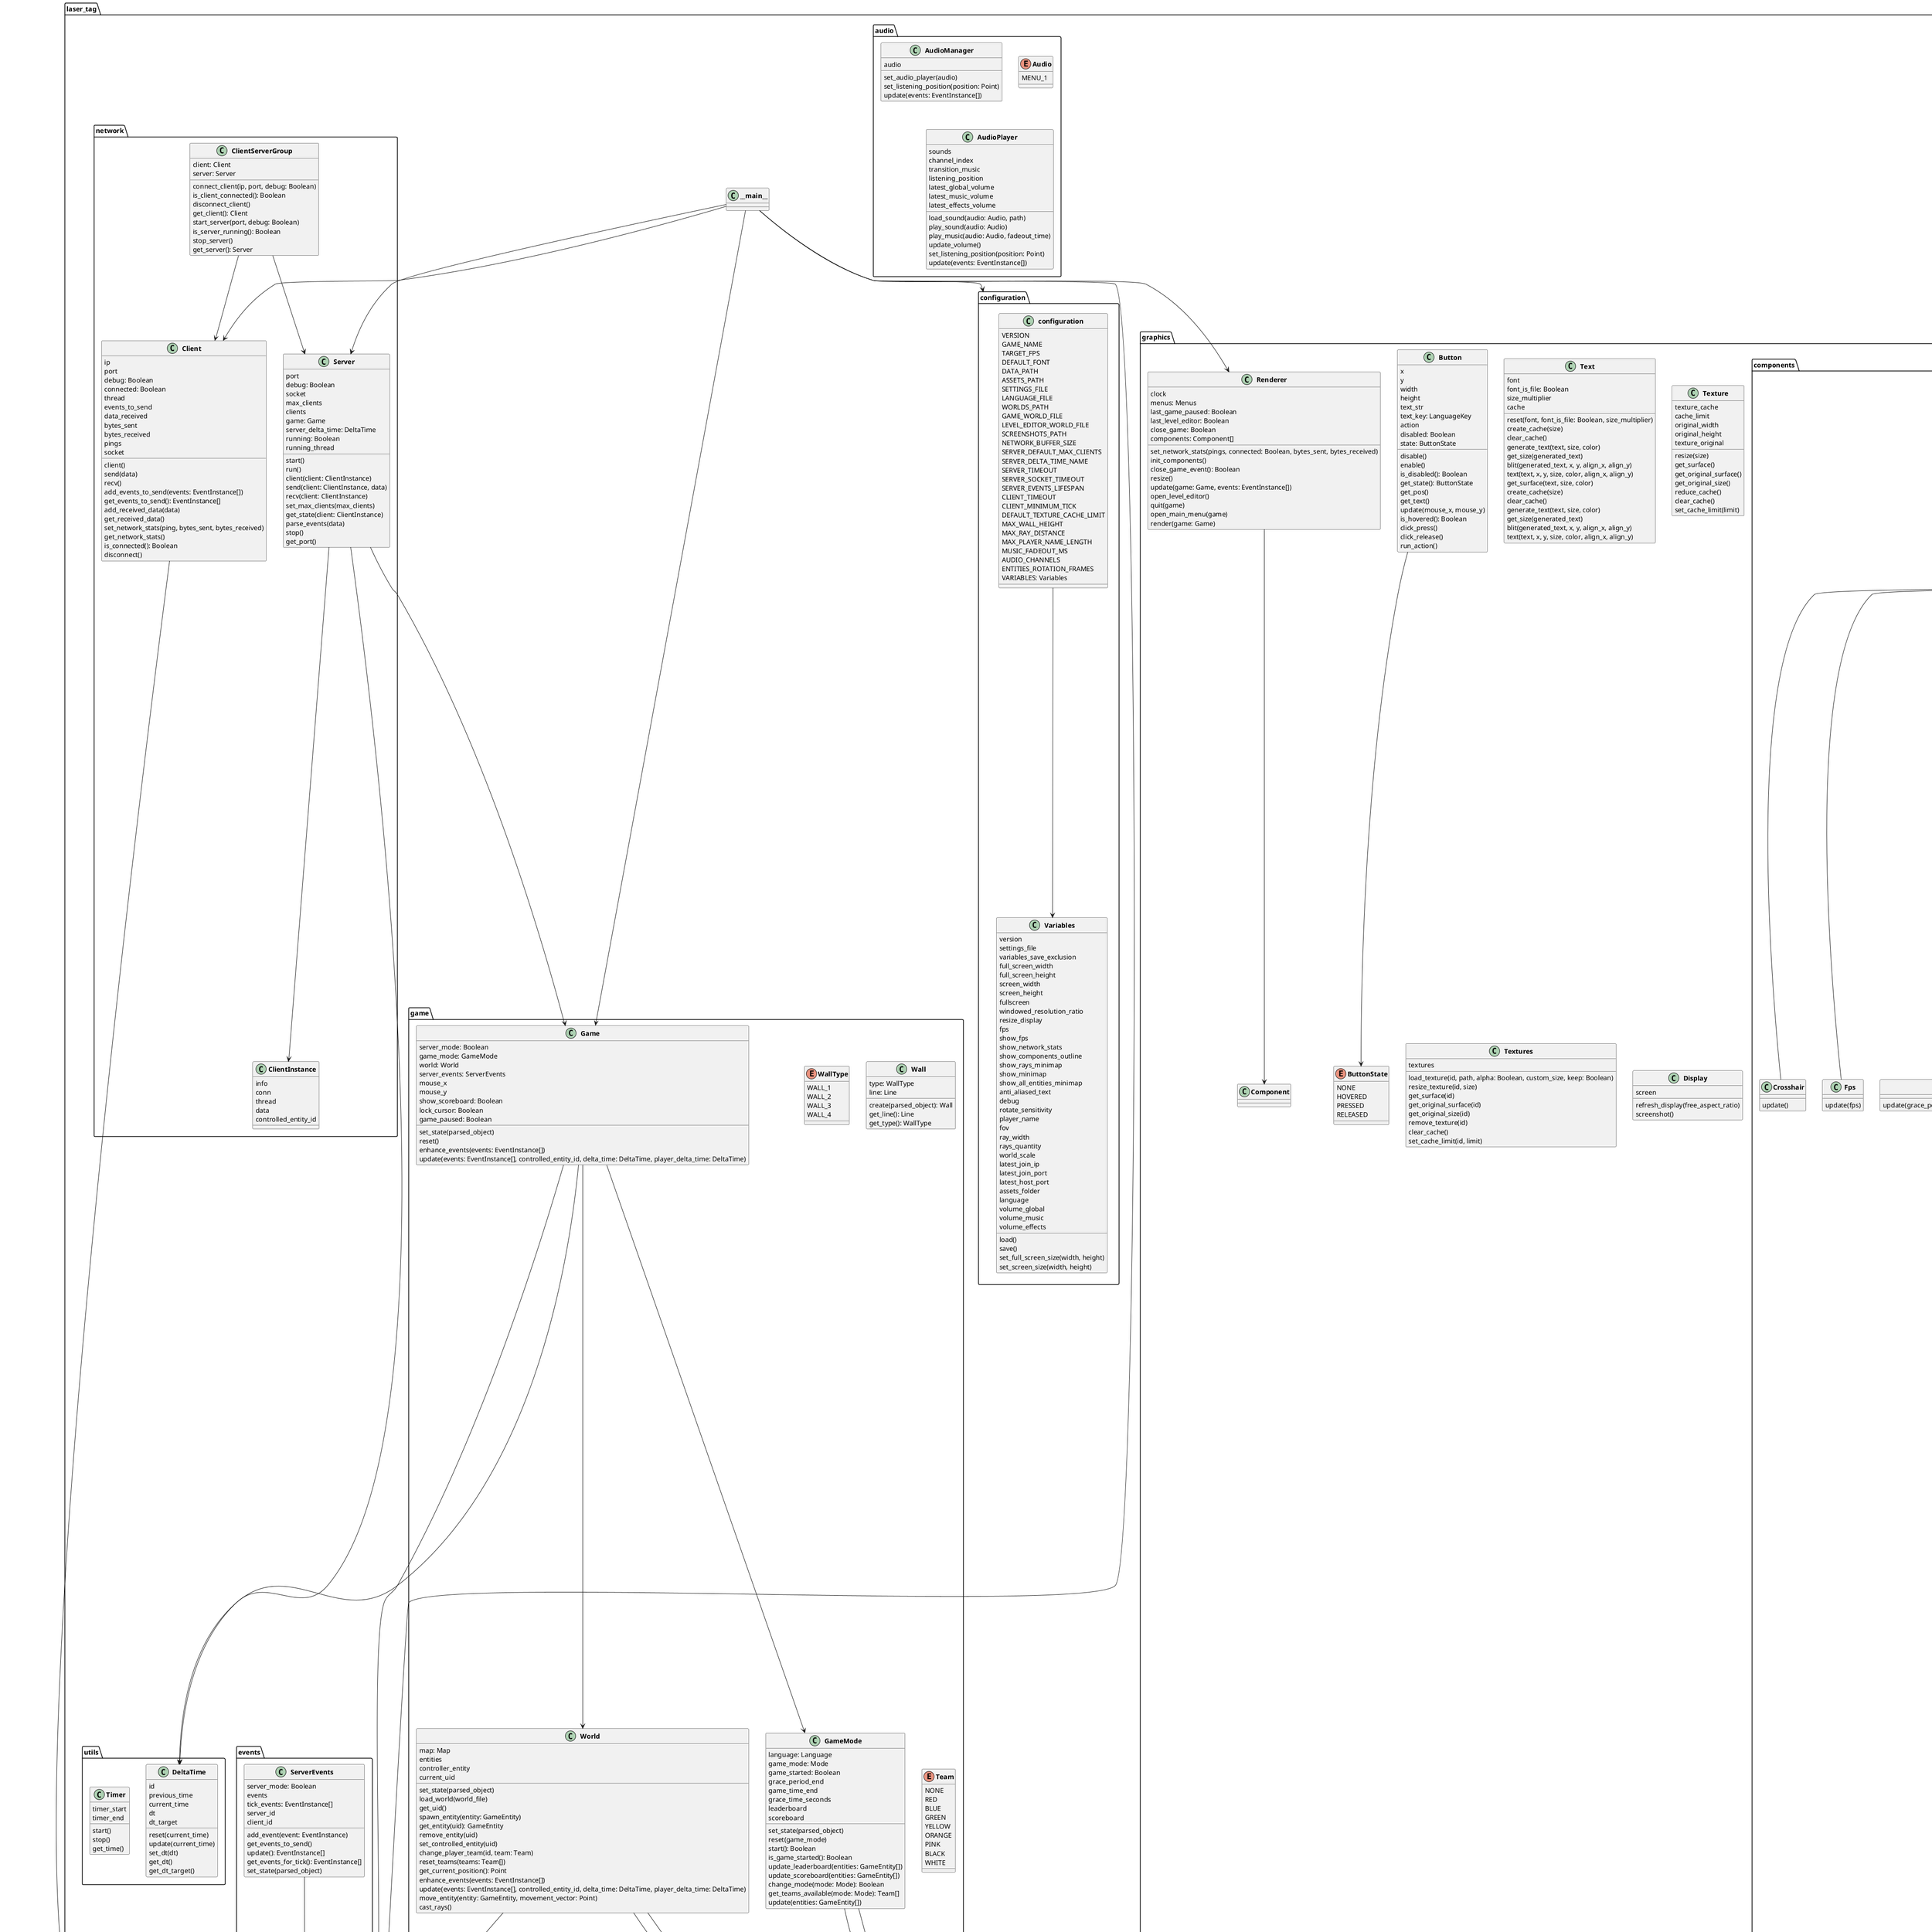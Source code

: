 @startuml "Laser Tag Diagram"

skinparam classFontStyle Bold

package laser_tag {
    package configuration {
        class configuration {
            VERSION
            GAME_NAME
            TARGET_FPS
            DEFAULT_FONT
            DATA_PATH
            ASSETS_PATH
            SETTINGS_FILE
            LANGUAGE_FILE
            WORLDS_PATH
            GAME_WORLD_FILE
            LEVEL_EDITOR_WORLD_FILE
            SCREENSHOTS_PATH
            NETWORK_BUFFER_SIZE
            SERVER_DEFAULT_MAX_CLIENTS
            SERVER_DELTA_TIME_NAME
            SERVER_TIMEOUT
            SERVER_SOCKET_TIMEOUT
            SERVER_EVENTS_LIFESPAN
            CLIENT_TIMEOUT
            CLIENT_MINIMUM_TICK
            DEFAULT_TEXTURE_CACHE_LIMIT
            MAX_WALL_HEIGHT
            MAX_RAY_DISTANCE
            MAX_PLAYER_NAME_LENGTH
            MUSIC_FADEOUT_MS
            AUDIO_CHANNELS
            ENTITIES_ROTATION_FRAMES
            VARIABLES: Variables
        }

        class Variables {
            version
            settings_file
            variables_save_exclusion
            full_screen_width
            full_screen_height
            screen_width
            screen_height
            fullscreen
            windowed_resolution_ratio
            resize_display
            fps
            show_fps
            show_network_stats
            show_components_outline
            show_rays_minimap
            show_minimap
            show_all_entities_minimap
            anti_aliased_text
            debug
            rotate_sensitivity
            player_name
            fov
            ray_width
            rays_quantity
            world_scale
            latest_join_ip
            latest_join_port
            latest_host_port
            assets_folder
            language
            volume_global
            volume_music
            volume_effects

            load()
            save()
            set_full_screen_size(width, height)
            set_screen_size(width, height)
        }

        configuration --> Variables
    }

    package math {
        class Circle
        {
            origin: Point
            radius

            create(parsed_object): Circle
            collides_with(other): Boolean
            collides_with_circle(other: Circle): Boolean
            collides_with_point(other: Point): Boolean
            collides_with_segment(other: Line): Boolean
        }

        class Line {
            point1: Point
            point2: Point
            distance
            rotation
            margin

            create(parsed_object): Line
            get_intersection_line(line: Line): Point
            get_intersection_segment(line: Line): Point
            get_coordinates(map_bounds)
            get_distance()
            get_rotation()
        }

        class Point {
            x
            y

            create(parsed_object): Point
        }

        Box --> Point
        Circle --> Point
        Circle --> Line
        Line --> Point
    }

    package utils {
        class DeltaTime {
            id
            previous_time
            current_time
            dt
            dt_target

            reset(current_time)
            update(current_time)
            set_dt(dt)
            get_dt()
            get_dt_target()
        }

        class Timer {
            timer_start
            timer_end

            start()
            stop()
            get_time()
        }
    }

    package events {
        enum Event {
            NONE
            TICK
            START_GAME
            CHANGE_GAME_MODE
            CHANGE_PLAYER_TEAM
            PLAYER_JOIN
            PLAYER_LEAVE
            PLAY_SOUND
            PLAY_SOUND_LOCAL
            MESSAGE
            TYPE_CHAR
            GAME_MOVE
            GAME_MOVE_FORWARD
            GAME_MOVE_BACKWARD
            GAME_MOVE_LEFT
            GAME_MOVE_RIGHT
            GAME_RUN
            GAME_JUMP
            GAME_CROUCH
            GAME_RELOAD
            GAME_SHOOT
            GAME_ROTATE
            GAME_SCOREBOARD
            KEY_ESCAPE
            KEY_ESCAPE_PRESS
            KEY_RETURN
            KEY_RETURN_PRESS
            KEY_BACKSPACE
            KEY_BACKSPACE_PRESS
            KEY_TAB
            KEY_UP
            KEY_DOWN
            KEY_LEFT
            KEY_RIGHT
            MOUSE_MOVE
            MOUSE_LEFT_CLICK
            MOUSE_LEFT_CLICK_PRESS
            MOUSE_LEFT_CLICK_RELEASE
            MOUSE_RIGHT_CLICK
            MOUSE_RIGHT_CLICK_PRESS
            MOUSE_RIGHT_CLICK_RELEASE
            MOUSE_MIDDLE_CLICK
            MOUSE_MIDDLE_CLICK_PRESS
            MOUSE_MIDDLE_CLICK_RELEASE
            MOUSE_SCROLL_UP
            MOUSE_SCROLL_DOWN
            WINDOW_RESIZE
            WINDOW_FULLSCREEN
            WINDOW_QUIT
            SCREENSHOT
        }

        class EventInstance {
            timestamp
            id
            data
            local: Boolean
            game: Boolean
            server: Boolean

            create(parsed_object): EventInstance
        }

        class ServerEvents {
            server_mode: Boolean
            events
            tick_events: EventInstance[]
            server_id
            client_id

            add_event(event: EventInstance)
            get_events_to_send()
            update(): EventInstance[]
            get_events_for_tick(): EventInstance[]
            set_state(parsed_object)
        }

        EventInstance --> Event
        ServerEvents --> EventInstance
    }

    package audio {
        enum Audio {
            MENU_1
        }

        class AudioManager {
            audio

            set_audio_player(audio)
            set_listening_position(position: Point)
            update(events: EventInstance[])
        }

        class AudioPlayer {
            sounds
            channel_index
            transition_music
            listening_position
            latest_global_volume
            latest_music_volume
            latest_effects_volume

            load_sound(audio: Audio, path)
            play_sound(audio: Audio)
            play_music(audio: Audio, fadeout_time)
            update_volume()
            set_listening_position(position: Point)
            update(events: EventInstance[])
        }
    }

    package entities {
        class Entity {
            position: Point
            collider: Circle
            rotation
            alive: Boolean

            create(parsed_object): Entity
            move(x, y)
            collides_with(other: Entity): Boolean
        }

        class GameEntity extends Entity {
            move_speed
            run_speed_multiplier
            crouch_speed_multiplier
            attack_speed
            next_attack_timestamps
            damages
            can_move: Boolean
            can_attack: Boolean
            can_be_attacked: Boolean
            is_running: Boolean
            is_crouching: Boolean
            score
            score_reward
            eliminations
            deaths
            team
            hp

            create(parsed_object): GameEntity
            entity_radius()
            reset()
            move(x, y)
            set_max_hp(max_hp)
            death(no_deletion: Boolean)
            attack(): Boolean
            check_can_be_attacked(): Boolean
            damage(damage): Boolean
            heal(heal)
            on_hit(entity: GameEntity)
            on_kill(entity: GameEntity)
        }

        class BarrelShort extends GameEntity {
            create(parsed_object): BarrelShort
            entity_radius()
            death()
        }

        class BarrelTall extends GameEntity {
            create(parsed_object): BarrelTall
            entity_radius()
            death()
        }

        class Player extends GameEntity {
            name
            deactivation_time
            deactivated_until_timestamp
            deactivation_time_ratio

            create(parsed_object): Player
            entity_radius()
            get_deactivation_time_ratio()
            death()
            check_can_be_attacked()
            set_name(name)
        }

        class LaserRay extends Entity {
            end_position
            parent_id
            get_entity_fct
            time_to_live

            create(parsed_object): LaserRay
            entity_radius()
            on_hit(entity: GameEntity)
            on_kill(entity: GameEntity)
            death()
            attack(): Boolean
            give_stats_to_parent()
            collides_with(other: Entity): Boolean
        }

        Entity --> Point
        Entity --> Circle
    }

    package game {
        class Game {
            server_mode: Boolean
            game_mode: GameMode
            world: World
            server_events: ServerEvents
            mouse_x
            mouse_y
            show_scoreboard: Boolean
            lock_cursor: Boolean
            game_paused: Boolean

            set_state(parsed_object)
            reset()
            enhance_events(events: EventInstance[])
            update(events: EventInstance[], controlled_entity_id, delta_time: DeltaTime, player_delta_time: DeltaTime)
        }

        enum Mode {
            SOLO
            TEAM
            SOLO_ELIMINATION
            TEAM_ELIMINATION
        }

        class GameMode {
            language: Language
            game_mode: Mode
            game_started: Boolean
            grace_period_end
            game_time_end
            grace_time_seconds
            leaderboard
            scoreboard

            set_state(parsed_object)
            reset(game_mode)
            start(): Boolean
            is_game_started(): Boolean
            update_leaderboard(entities: GameEntity[])
            update_scoreboard(entities: GameEntity[])
            change_mode(mode: Mode): Boolean
            get_teams_available(mode: Mode): Team[]
            update(entities: GameEntity[])
        }

        enum WallType {
            WALL_1
            WALL_2
            WALL_3
            WALL_4
        }

        class Wall {
            type: WallType
            line: Line

            create(parsed_object): Wall
            get_line(): Line
            get_type(): WallType
        }

        class Map {
            walls: Wall[]
            spawn_points: Point[]
            spatial_partitioning
            map_min_x
            map_min_y
            map_max_x
            map_max_y
            margin

            set_walls(walls: Wall[])
            get_spawn_point(): Point
            get_map_bounds()
            generate_partitioning_cache()
            collides_with(collider: Circle): Boolean
            cast_ray(origin: Point, direction): Ray
        }

        class World {
            map: Map
            entities
            controller_entity
            current_uid

            set_state(parsed_object)
            load_world(world_file)
            get_uid()
            spawn_entity(entity: GameEntity)
            get_entity(uid): GameEntity
            remove_entity(uid)
            set_controlled_entity(uid)
            change_player_team(id, team: Team)
            reset_teams(teams: Team[])
            get_current_position(): Point
            enhance_events(events: EventInstance[])
            update(events: EventInstance[], controlled_entity_id, delta_time: DeltaTime, player_delta_time: DeltaTime)
            move_entity(entity: GameEntity, movement_vector: Point)
            cast_rays()
        }

        class Ray {
            origin: Point
            direction
            distance

            set_hit(hit_point: Point, hit_infos, distance)
        }

        enum Team {
            NONE
            RED
            BLUE
            GREEN
            YELLOW
            ORANGE
            PINK
            BLACK
            WHITE
        }

        Game --> GameMode
        Game --> World
        Game --> EventInstance
        Game --> DeltaTime
        GameMode --> Mode
        GameMode --> GameEntity
        World --> Map
        World --> GameEntity
        World --> EventInstance
        Map --> Point
        Map --> Circle
        Map --> Ray
        Ray --> Point
    }

    package network {
        class Client {
            ip
            port
            debug: Boolean
            connected: Boolean
            thread
            events_to_send
            data_received
            bytes_sent
            bytes_received
            pings
            socket

            client()
            send(data)
            recv()
            add_events_to_send(events: EventInstance[])
            get_events_to_send(): EventInstance[]
            add_received_data(data)
            get_received_data()
            set_network_stats(ping, bytes_sent, bytes_received)
            get_network_stats()
            is_connected(): Boolean
            disconnect()
        }

        class Server {
            port
            debug: Boolean
            socket
            max_clients
            clients
            game: Game
            server_delta_time: DeltaTime
            running: Boolean
            running_thread

            start()
            run()
            client(client: ClientInstance)
            send(client: ClientInstance, data)
            recv(client: ClientInstance)
            set_max_clients(max_clients)
            get_state(client: ClientInstance)
            parse_events(data)
            stop()
            get_port()
        }

        class ClientInstance {
            info
            conn
            thread
            data
            controlled_entity_id
        }

        class ClientServerGroup {
            client: Client
            server: Server

            connect_client(ip, port, debug: Boolean)
            is_client_connected(): Boolean
            disconnect_client()
            get_client(): Client
            start_server(port, debug: Boolean)
            is_server_running(): Boolean
            stop_server()
            get_server(): Server
        }

        ClientServerGroup --> Client
        ClientServerGroup --> Server
        Client --> EventInstance
        Server --> Game
        Server --> DeltaTime
        Server --> ClientInstance
    }

    package language {
        enum LanguageKey {
            GAME_NAME
            DEFAULT_PLAYER_NAME
            NETWORK_STATS_CONNECTED
            NETWORK_STATS_DISCONNECTED
            NETWORK_STATS_CONNECTING
            NETWORK_STATS_PING
            NETWORK_STATS_AVG_SEND_TICK
            NETWORK_STATS_SEND_SECOND
            NETWORK_STATS_AVG_SEND
            NETWORK_STATS_MAX_SEND
            NETWORK_STATS_AVG_RECV
            NETWORK_STATS_MAX_RECV
            NETWORK_STATS_KBITS_UNIT
            LEVEL_EDITOR_QUIT
            LEVEL_EDITOR_SAVE
            LEVEL_EDITOR_LOAD
            LEVEL_EDITOR_PLACE
            LEVEL_EDITOR_MOVE
            LEVEL_EDITOR_SNAP
            LEVEL_EDITOR_GRID
            LEVEL_EDITOR_PREVIEW
            LEVEL_EDITOR_HELP
            LEVEL_EDITOR_ITEM_WALL_1
            LEVEL_EDITOR_ITEM_WALL_2
            LEVEL_EDITOR_ITEM_WALL_3
            LEVEL_EDITOR_ITEM_WALL_4
            LEVEL_EDITOR_ITEM_BARREL_SHORT
            LEVEL_EDITOR_ITEM_BARREL_TALL
            LEVEL_EDITOR_ITEM_SPAWN_POINT
            GAME_FPS
            GAME_SCOREBOARD_TITLE
            GAME_SCOREBOARD_TEAM
            GAME_SCOREBOARD_NAME
            GAME_SCOREBOARD_SCORE
            GAME_SCOREBOARD_ELIMINATIONS
            GAME_SCOREBOARD_DEATHS
            MENU_MAIN_PLAY
            MENU_MAIN_SETTINGS
            MENU_MAIN_QUIT
            MENU_PAUSE_TITLE
            MENU_PAUSE_INFORMATION
            MENU_PAUSE_RESUME
            MENU_PAUSE_SETTINGS
            MENU_PAUSE_QUIT
            MENU_CONFIRMATION_YES
            MENU_CONFIRMATION_NO
            MENU_CONFIRMATION_QUIT_GAME
            MENU_CONFIRMATION_CLOSE_GAME
            MENU_SETTINGS_TITLE
            MENU_SETTINGS_BACK
            MENU_SETTINGS_GENERAL
            MENU_SETTINGS_DISPLAY
            MENU_SETTINGS_CONTROLS
            MENU_SETTINGS_AUDIO
            MENU_SETTINGS_DEBUG
            MENU_SETTINGS_FOV
            MENU_SETTINGS_RAY_WIDTH
            MENU_SETTINGS_LANGUAGE
            MENU_SETTINGS_ASSETS_PACK
            MENU_SETTINGS_SHOW_FPS
            MENU_SETTINGS_FPS
            MENU_SETTINGS_TEXT_ANTI_ALIASING
            MENU_SETTINGS_RESOLUTION
            MENU_SETTINGS_FULLSCREEN
            MENU_SETTINGS_NETWORK_STATS
            MENU_SETTINGS_COMPONENTS_OUTLINE
            MENU_SETTINGS_RAYS_MINIMAP
            MENU_SETTINGS_ALL_ENTITIES_MINIMAP
            MENU_SETTINGS_LEVEL_EDITOR
            MENU_SETTINGS_LEVEL_EDITOR_OPEN
            MENU_SETTINGS_VOLUME_GLOBAL
            MENU_SETTINGS_VOLUME_MUSIC
            MENU_SETTINGS_VOLUME_EFFECTS
            MENU_CONNECTION_TITLE
            MENU_CONNECTION_BACK
            MENU_CONNECTION_JOIN
            MENU_CONNECTION_HOST
            MENU_CONNECTION_IP
            MENU_CONNECTION_PORT
            MENU_CONNECTION_HOSTED_PORT
            MENU_CONNECTION_STOP
            MENU_CONNECTION_SERVER_RUNNING
            MENU_CONNECTION_SERVER_STOPPED
            MENU_DISCONNECTED_TITLE
            MENU_DISCONNECTED_MENU
            MENU_SELECTION_TITLE
            MENU_SELECTION_START
            MENU_SELECTION_LEAVE
            MENU_SELECTION_GAME_MODE
            MENU_SELECTION_TEAMS
            MENU_SELECTION_PLAYERS
            GAME_MODE_SOLO
            GAME_MODE_TEAM
            GAME_MODE_SOLO_ELIMINATION
            GAME_MODE_TEAM_ELIMINATION
            TEAM_ALL
            TEAM_RED
            TEAM_BLUE
            TEAM_GREEN
            TEAM_YELLOW
            TEAM_ORANGE
            TEAM_PINK
            TEAM_BLACK
            TEAM_WHITE
        }

        class Language {
            language_content
            language

            load()
            set_language(language)
            get_language_list()
            get(key: LanguageKey)
        }
    }

    package graphics {
        enum ButtonState {
            NONE
            HOVERED
            PRESSED
            RELEASED
        }

        class Button {
            x
            y
            width
            height
            text_str
            text_key: LanguageKey
            action
            disabled: Boolean
            state: ButtonState

            disable()
            enable()
            is_disabled(): Boolean
            get_state(): ButtonState
            get_pos()
            get_text()
            update(mouse_x, mouse_y)
            is_hovered(): Boolean
            click_press()
            click_release()
            run_action()
        }

        class Text {
            reset(font, font_is_file: Boolean, size_multiplier)
            create_cache(size)
            clear_cache()
            generate_text(text, size, color)
            get_size(generated_text)
            blit(generated_text, x, y, align_x, align_y)
            text(text, x, y, size, color, align_x, align_y)
            get_surface(text, size, color)

            font
            font_is_file: Boolean
            size_multiplier
            cache
            create_cache(size)
            clear_cache()
            generate_text(text, size, color)
            get_size(generated_text)
            blit(generated_text, x, y, align_x, align_y)
            text(text, x, y, size, color, align_x, align_y)
        }

        class Texture {
            texture_cache
            cache_limit
            original_width
            original_height
            texture_original
            resize(size)
            get_surface()
            get_original_surface()
            get_original_size()
            reduce_cache()
            clear_cache()
            set_cache_limit(limit)
        }

        class Textures {
            textures
            load_texture(id, path, alpha: Boolean, custom_size, keep: Boolean)
            resize_texture(id, size)
            get_surface(id)
            get_original_surface(id)
            get_original_size(id)
            remove_texture(id)
            clear_cache()
            set_cache_limit(id, limit)
        }

        package components {
            class Component {
                language: Language
                text: Text
                data
                surface
                width
                height

                set_original_size(width, height)
                get_size()
                set_surface_size(width, height)
                resize()
                get()
                update(data)
                render()
            }

            enum ButtonType {
                MENU
                LEVEL_EDITOR
                LEVEL_EDITOR_ITEM
                SETTINGS_CATEGORY
                OPEN_FOLDER
                MINI_BUTTON
                GAME_MODE
            }

            class BackgroundMenu extends Component {
                update(events: EventInstance[])
            }

            class GraphicalElement extends Component {
                selected: Boolean

                is_selected(): Boolean
                set_selected(selected: Boolean)
                update(events: EventInstance[])
                render()
            }

            class GraphicalButton extends GraphicalElement {
                x
                y
                button_width
                button_height
                text_str
                text_key: LanguageKey
                action
                disabled: Boolean
                type: ButtonType
                button: Button

                set_text(text)
                set_text_key(text_key: LanguageKey)
                set_action(action)
                set_disabled(disabled: Boolean)
                set_relative_offset(offset_x, offset_y)
                get_state(): ButtonState
                update(events: EventInstance[])
            }

            class GraphicalCheckbox extends GraphicalElement {
                x
                y
                checkbox_width
                checkbox_height
                checked: Boolean
                check_action
                uncheck_action
                disabled: Boolean
                button: Button

                set_disabled(disabled: Boolean)
                set_relative_offset(offset_x, offset_y)
                toggle()
                update(events: EventInstance[])
            }

            class GraphicalComboBox extends GraphicalElement {
                x
                y
                choice_width
                choice_height
                choices
                choice
                change_action
                disabled: Boolean
                opened: Boolean
                relative_offset_x
                relative_offset_y
                mouse_x
                mouse_y
                max_elements
                button: Button
                choices_buttons: Button[]

                set_disabled(disabled: Boolean)
                set_relative_offset(offset_x, offset_y)
                toggle()
                open()
                close()
                select(key)
                update(events: EventInstance[])
            }

            class GraphicalNumberSelect extends GraphicalElement {
                x
                y
                min_value
                max_value
                step
                change_action
                current_value

                set_disabled(disabled: Boolean)
                set_relative_offset(offset_x, offset_y)
                decrease()
                increase()
                change(value)
                update(events: EventInstance[])
            }

            class GraphicalSlider extends GraphicalElement {
                x
                y
                min_value
                max_value
                precision
                change_action
                current_value
                percentage
                selecting: Boolean
                disabled: Boolean
                relative_offset_x
                relative_offset_y
                mouse_x
                mouse_y

                set_disabled(disabled: Boolean)
                set_relative_offset(offset_x, offset_y)
                select()
                update(events: EventInstance[])
            }

            class GraphicalText extends GraphicalElement {
                original_x
                original_y
                x
                y
                align_x
                align_y
                text_str
                text_key: LanguageKey
                size
                color

                get_text_to_render()
                update(events: EventInstance[])
            }

            class GraphicalTextInput extends GraphicalElement {
                x
                y
                input_width
                input_height
                input_value
                max_text_length
                focus_action
                unfocus_action
                int_only: Boolean
                max_int_value
                no_eval_banned_elements: Boolean
                disabled: Boolean
                focused: Boolean

                get_value()
                focus_event()
                unfocus_event()
                set_disabled(disabled: Boolean)
                set_relative_offset(offset_x, offset_y)
                update(events: EventInstance[])
            }

            class Crosshair extends Component {
                update()
            }

            class Fps extends Component {
                update(fps)
            }

            class GameTimer extends Component {
                update(grace_period_seconds, grace_period_end, game_time_seconds, game_time_end)
            }

            class HUD extends Component {
                deactivation_time_ratio
                can_attack: Boolean
                size_multiplier

                update(deactivation_time_ratio, can_attack: Boolean)
            }

            class Leaderboard extends Component {
                update(leaderboard)
            }

            class Minimap extends Component {
                update(map, map_bounds, entities: GameEntity[], rays: Ray[])
            }

            class NetworkStats extends Component {
                update(pings, connected: Boolean, bytes_sent, bytes_received)
            }

            class Scoreboard extends Component {
                update(entities: GameEntity[])
            }

            class "World" as WorldComponent extends Component {
                crosshair: Crosshair
                hud: HUD

                update(rays: Ray[], entities: GameEntity[], current_entity: GameEntity)
                position_to_screen(point: Point)
            }

            package LevelEditor {
                enum EditorState {
                    PLACE
                    MOVE
                }

                enum Item {
                    WALL_1
                    WALL_2
                    WALL_3
                    WALL_4
                    BARREL_SHORT
                    BARREL_TALL
                    SPAWN_POINT
                }

                class ItemMenu extends Component {
                    mouse_x
                    mouse_y
                    selected_item_index
                    buttons: GraphicalButton[]
                    scroll
                    scroll_max
                    scroll_step

                    get_selected_item(): Item
                    move_buttons(y_value)
                    in_view_screen(point: Point)
                    update(events: EventInstance[], relative_offset)
                }

                class Toolbar extends Component {
                    mouse_x
                    mouse_y
                    editor_state: EditorState
                    snap_to_grid: Boolean
                    show_grid: Boolean
                    preview: Boolean
                    place_button: Button
                    move_button: Button
                    snap_to_grid_button: Button
                    show_grid_button: Button
                    preview_button: Button
                    buttons: GraphicalButton[]

                    get_editor_state(): EditorState
                    get_view_variables()
                    quit()
                    update(events: EventInstance[], relative_offset)
                }

                class View extends Component {
                    mouse_x
                    mouse_y
                    cell_size
                    max_cell_size
                    min_cell_size
                    center_transition_speed
                    center_x_transition
                    center_y_transition
                    center_x
                    center_y
                    delta_time
                    walls: Wall[]
                    entities: GameEntity[]
                    spawn_points: Point[]
                    scroll_step
                    move_speed
                    preview_radius
                    snap_to_grid: Boolean
                    show_grid: Boolean
                    preview: Boolean
                    editor_state: EditorState
                    selected_item: Item
                    position_aimed: Point
                    min_selection_distance
                    placing_or_moving: Boolean
                    selected_elements: Point[]

                    get_map_data()
                    set_map_data(map_data)
                    set_editor_state(editor_state: EditorState)
                    set_selected_item(item: Item)
                    set_view_variables(snap_to_grid: Boolean, show_grid: Boolean, preview: Boolean)
                    get_walls(): Wall[]
                    reset_center()
                    screen_position_to_world_point(x, y): Point
                    world_point_to_screen_position(point: Point)
                    in_view_screen(): Boolean
                    in_view_world(): Boolean
                    in_view_world_rect(): Boolean
                    snap_coordinates(point: Point): Point
                    draw_line(line: Line, color)
                    display_grid()
                    manage_click(mouse_left_click_press: Boolean, mouse_left_click_release: Boolean, mouse_right_click_press: Boolean)
                    find_nearest_object_position(point: Point): Point
                    delete_element_containing_point(point: Point)
                    cancel_placing_or_moving()
                    update(events: EventInstance[], relative_offset)
                }

                class "LevelEditor" as LevelEditorComponent extends Component, Menu {
                    toolbar: Toolbar
                    item_menu: ItemMenu
                    view: View
                    components
                    text: Text
                    mouse_x
                    mouse_y
                    toolbar_position
                    item_menu_position
                    view_position

                    load()
                    save()
                    update(events: EventInstance[])
                }

                ItemMenu --> Item
                Toolbar --> EditorState
                View --> Item
                View --> EditorState
                LevelEditorComponent --> Toolbar
                LevelEditorComponent --> ItemMenu
                LevelEditorComponent --> View
            }

            package menus {
                class Menu {
                    elements: GraphicalElement[]
                    active: Boolean
                    add_event_function

                    resize()
                    update(events: EventInstance[], no_escape: Boolean)
                    add_event(event: EventInstance)
                    is_active(): Boolean
                    set_active(active: Boolean)
                    deactivate_event()
                }

                class Menus {
                    menus: Menu[]
                    menu_events: EventInstance[]

                    init_menus()
                    add_event(event: EventInstance)
                    get_events(): EventInstance[]
                    resize()
                    update(events: EventInstance[])
                    get_menus(): Menu[]
                    open_menu(menu: Menu)
                }

                class ModeTeamSelectionMenu extends Component, Menu {
                    game: Game
                    callback_quit
                    menu_box_width
                    menu_box_height
                    border_margin
                    button_width
                    button_height
                    teams_button : GraphicalButton
                    default_elements: GraphicalElement[]
                    pages_buttons: GraphicalButton[]
                    pages_elements
                    elements
                    selected_mode: Mode
                    available_teams: Team[]
                    team_areas
                    players
                    players_areas
                    grab_player_id
                    mouse_x
                    mouse_y
                    current_page

                    select_mode(mode: Mode)
                    refresh()
                    switch_page(page)
                    is_hovered(rect): Boolean
                    quit()
                    update(events: EventInstance[])
                }

                class Confirmation extends Component, Menu {
                    text_key
                    callback_yes
                    callback_no
                    callback_cancel
                    confirmation_box_width
                    confirmation_box_height

                    yes()
                    no()
                    cancel()
                    update(events: EventInstance[])
                }

                class ConnectionMenu extends Component, Menu {
                    game: Game
                    callback_main_menu
                    menu_box_width
                    menu_box_height
                    back_button: GraphicalButton
                    join_button_client: GraphicalButton
                    host_button_server: GraphicalButton
                    join_button_server: GraphicalButton
                    status_text: GraphicalText
                    hosted_port_text: GraphicalText
                    elements

                    update_input_value(update_callback)
                    back_action()
                    update(events: EventInstance[])
                }

                class Disconnected extends Component, Menu {
                    callback_menu
                    box_width
                    box_height

                    menu()
                    update(events: EventInstance[])
                }

                class MainMenu extends Component, Menu {
                    callback_play
                    callback_settings
                    callback_quit
                    can_deactivate: Boolean

                    play()
                    settings()
                    quit()
                    update(events: EventInstance[])
                }

                class PauseMenu extends Component, Menu {
                    callback_resume
                    callback_quit
                    block_resume: Boolean

                    resume()
                    settings()
                    quit()
                    update(events: EventInstance[])
                }

                class SettingsMenu extends Component, Menu {
                    settings_box_width
                    settings_box_height
                    back_button : GraphicalButton
                    default_elements: GraphicalElement[]
                    pages_buttons: GraphicalButton[]
                    pages_elements
                    elements

                    change_screen_resolution(value)
                    change_fullscreen(value)
                    change_ray_width(value)
                    change_assets(assets_folder)
                    change_language(language)
                    switch_settings_page(page)
                    update(events: EventInstance[])
                }
            }

            Component --> Language
        }

        class Display {
            screen
            refresh_display(free_aspect_ratio)
            screenshot()
        }

        class Renderer {
            clock
            menus: Menus
            last_game_paused: Boolean
            last_level_editor: Boolean
            close_game: Boolean
            components: Component[]

            set_network_stats(pings, connected: Boolean, bytes_sent, bytes_received)
            init_components()
            close_game_event(): Boolean
            resize()
            update(game: Game, events: EventInstance[])
            open_level_editor()
            quit(game)
            open_main_menu(game)
            render(game: Game)
        }

        Button --> ButtonState
        Renderer --> Component
    }

    class __main__ {}

    __main__ --> configuration
    __main__ --> Game
    __main__ --> Renderer
    __main__ --> Server
    __main__ --> Client
    __main__ --> Event
}

@enduml
